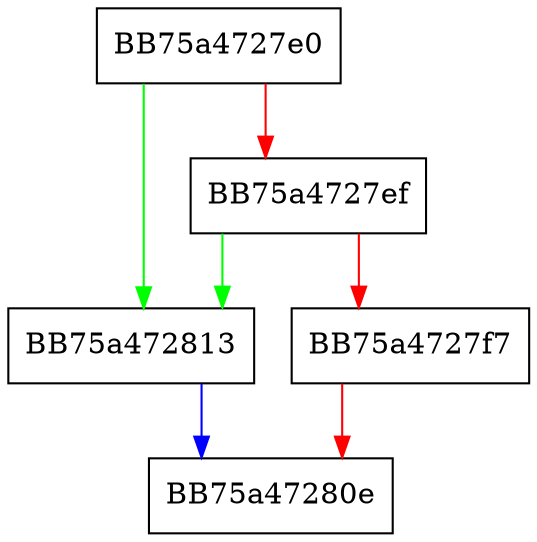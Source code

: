 digraph read {
  node [shape="box"];
  graph [splines=ortho];
  BB75a4727e0 -> BB75a472813 [color="green"];
  BB75a4727e0 -> BB75a4727ef [color="red"];
  BB75a4727ef -> BB75a472813 [color="green"];
  BB75a4727ef -> BB75a4727f7 [color="red"];
  BB75a4727f7 -> BB75a47280e [color="red"];
  BB75a472813 -> BB75a47280e [color="blue"];
}